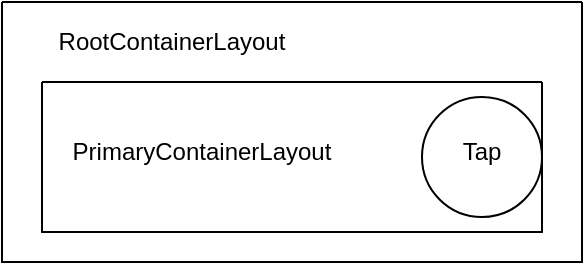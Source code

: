 <mxfile version="15.7.4" type="github">
  <diagram id="KFFzcneVvBsyENHyXfAi" name="Page-1">
    <mxGraphModel dx="857" dy="564" grid="1" gridSize="10" guides="1" tooltips="1" connect="1" arrows="1" fold="1" page="1" pageScale="1" pageWidth="827" pageHeight="1169" math="0" shadow="0">
      <root>
        <mxCell id="0" />
        <mxCell id="1" parent="0" />
        <mxCell id="N4xzAzL_X3gvRXvn4Dn4-2" value="" style="swimlane;startSize=0;" vertex="1" parent="1">
          <mxGeometry x="40" y="90" width="290" height="130" as="geometry" />
        </mxCell>
        <mxCell id="N4xzAzL_X3gvRXvn4Dn4-5" value="RootContainerLayout" style="text;html=1;strokeColor=none;fillColor=none;align=center;verticalAlign=middle;whiteSpace=wrap;rounded=0;" vertex="1" parent="N4xzAzL_X3gvRXvn4Dn4-2">
          <mxGeometry x="20" width="130" height="40" as="geometry" />
        </mxCell>
        <mxCell id="N4xzAzL_X3gvRXvn4Dn4-3" value="" style="swimlane;startSize=0;" vertex="1" parent="N4xzAzL_X3gvRXvn4Dn4-2">
          <mxGeometry x="20" y="40" width="250" height="75" as="geometry" />
        </mxCell>
        <mxCell id="N4xzAzL_X3gvRXvn4Dn4-6" value="PrimaryContainerLayout" style="text;html=1;strokeColor=none;fillColor=none;align=center;verticalAlign=middle;whiteSpace=wrap;rounded=0;" vertex="1" parent="N4xzAzL_X3gvRXvn4Dn4-3">
          <mxGeometry x="50" y="20" width="60" height="30" as="geometry" />
        </mxCell>
        <mxCell id="N4xzAzL_X3gvRXvn4Dn4-7" value="" style="ellipse;whiteSpace=wrap;html=1;aspect=fixed;" vertex="1" parent="N4xzAzL_X3gvRXvn4Dn4-3">
          <mxGeometry x="190" y="7.5" width="60" height="60" as="geometry" />
        </mxCell>
        <mxCell id="N4xzAzL_X3gvRXvn4Dn4-8" value="Tap" style="text;html=1;strokeColor=none;fillColor=none;align=center;verticalAlign=middle;whiteSpace=wrap;rounded=0;" vertex="1" parent="N4xzAzL_X3gvRXvn4Dn4-3">
          <mxGeometry x="190" y="20" width="60" height="30" as="geometry" />
        </mxCell>
        <mxCell id="N4xzAzL_X3gvRXvn4Dn4-4" style="edgeStyle=orthogonalEdgeStyle;rounded=0;orthogonalLoop=1;jettySize=auto;html=1;exitX=0.5;exitY=1;exitDx=0;exitDy=0;" edge="1" parent="N4xzAzL_X3gvRXvn4Dn4-2" source="N4xzAzL_X3gvRXvn4Dn4-3" target="N4xzAzL_X3gvRXvn4Dn4-3">
          <mxGeometry relative="1" as="geometry" />
        </mxCell>
      </root>
    </mxGraphModel>
  </diagram>
</mxfile>
